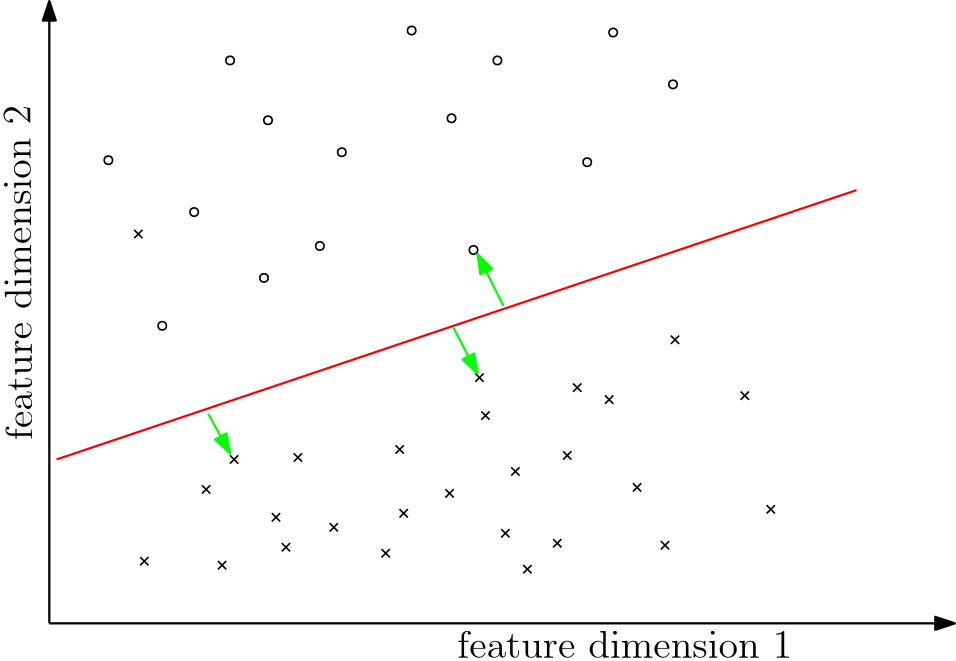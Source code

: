 <?xml version="1.0"?>
<!DOCTYPE ipe SYSTEM "ipe.dtd">
<ipe version="70005" creator="Ipe 7.1.1">
<info created="D:20141007192855" modified="D:20141007192855"/>
<ipestyle name="basic">
<symbol name="arrow/arc(spx)">
<path stroke="sym-stroke" fill="sym-stroke" pen="sym-pen">
0 0 m
-1 0.333 l
-1 -0.333 l
h
</path>
</symbol>
<symbol name="arrow/farc(spx)">
<path stroke="sym-stroke" fill="white" pen="sym-pen">
0 0 m
-1 0.333 l
-1 -0.333 l
h
</path>
</symbol>
<symbol name="mark/circle(sx)" transformations="translations">
<path fill="sym-stroke">
0.6 0 0 0.6 0 0 e
0.4 0 0 0.4 0 0 e
</path>
</symbol>
<symbol name="mark/disk(sx)" transformations="translations">
<path fill="sym-stroke">
0.6 0 0 0.6 0 0 e
</path>
</symbol>
<symbol name="mark/fdisk(sfx)" transformations="translations">
<group>
<path fill="sym-fill">
0.5 0 0 0.5 0 0 e
</path>
<path fill="sym-stroke" fillrule="eofill">
0.6 0 0 0.6 0 0 e
0.4 0 0 0.4 0 0 e
</path>
</group>
</symbol>
<symbol name="mark/box(sx)" transformations="translations">
<path fill="sym-stroke" fillrule="eofill">
-0.6 -0.6 m
0.6 -0.6 l
0.6 0.6 l
-0.6 0.6 l
h
-0.4 -0.4 m
0.4 -0.4 l
0.4 0.4 l
-0.4 0.4 l
h
</path>
</symbol>
<symbol name="mark/square(sx)" transformations="translations">
<path fill="sym-stroke">
-0.6 -0.6 m
0.6 -0.6 l
0.6 0.6 l
-0.6 0.6 l
h
</path>
</symbol>
<symbol name="mark/fsquare(sfx)" transformations="translations">
<group>
<path fill="sym-fill">
-0.5 -0.5 m
0.5 -0.5 l
0.5 0.5 l
-0.5 0.5 l
h
</path>
<path fill="sym-stroke" fillrule="eofill">
-0.6 -0.6 m
0.6 -0.6 l
0.6 0.6 l
-0.6 0.6 l
h
-0.4 -0.4 m
0.4 -0.4 l
0.4 0.4 l
-0.4 0.4 l
h
</path>
</group>
</symbol>
<symbol name="mark/cross(sx)" transformations="translations">
<group>
<path fill="sym-stroke">
-0.43 -0.57 m
0.57 0.43 l
0.43 0.57 l
-0.57 -0.43 l
h
</path>
<path fill="sym-stroke">
-0.43 0.57 m
0.57 -0.43 l
0.43 -0.57 l
-0.57 0.43 l
h
</path>
</group>
</symbol>
<symbol name="arrow/fnormal(spx)">
<path stroke="sym-stroke" fill="white" pen="sym-pen">
0 0 m
-1 0.333 l
-1 -0.333 l
h
</path>
</symbol>
<symbol name="arrow/pointed(spx)">
<path stroke="sym-stroke" fill="sym-stroke" pen="sym-pen">
0 0 m
-1 0.333 l
-0.8 0 l
-1 -0.333 l
h
</path>
</symbol>
<symbol name="arrow/fpointed(spx)">
<path stroke="sym-stroke" fill="white" pen="sym-pen">
0 0 m
-1 0.333 l
-0.8 0 l
-1 -0.333 l
h
</path>
</symbol>
<symbol name="arrow/linear(spx)">
<path stroke="sym-stroke" pen="sym-pen">
-1 0.333 m
0 0 l
-1 -0.333 l
</path>
</symbol>
<symbol name="arrow/fdouble(spx)">
<path stroke="sym-stroke" fill="white" pen="sym-pen">
0 0 m
-1 0.333 l
-1 -0.333 l
h
-1 0 m
-2 0.333 l
-2 -0.333 l
h
</path>
</symbol>
<symbol name="arrow/double(spx)">
<path stroke="sym-stroke" fill="sym-stroke" pen="sym-pen">
0 0 m
-1 0.333 l
-1 -0.333 l
h
-1 0 m
-2 0.333 l
-2 -0.333 l
h
</path>
</symbol>
<pen name="heavier" value="0.8"/>
<pen name="fat" value="1.2"/>
<pen name="ultrafat" value="2"/>
<symbolsize name="large" value="5"/>
<symbolsize name="small" value="2"/>
<symbolsize name="tiny" value="1.1"/>
<arrowsize name="large" value="10"/>
<arrowsize name="small" value="5"/>
<arrowsize name="tiny" value="3"/>
<color name="red" value="1 0 0"/>
<color name="green" value="0 1 0"/>
<color name="blue" value="0 0 1"/>
<color name="yellow" value="1 1 0"/>
<color name="orange" value="1 0.647 0"/>
<color name="gold" value="1 0.843 0"/>
<color name="purple" value="0.627 0.125 0.941"/>
<color name="gray" value="0.745"/>
<color name="brown" value="0.647 0.165 0.165"/>
<color name="navy" value="0 0 0.502"/>
<color name="pink" value="1 0.753 0.796"/>
<color name="seagreen" value="0.18 0.545 0.341"/>
<color name="turquoise" value="0.251 0.878 0.816"/>
<color name="violet" value="0.933 0.51 0.933"/>
<color name="darkblue" value="0 0 0.545"/>
<color name="darkcyan" value="0 0.545 0.545"/>
<color name="darkgray" value="0.663"/>
<color name="darkgreen" value="0 0.392 0"/>
<color name="darkmagenta" value="0.545 0 0.545"/>
<color name="darkorange" value="1 0.549 0"/>
<color name="darkred" value="0.545 0 0"/>
<color name="lightblue" value="0.678 0.847 0.902"/>
<color name="lightcyan" value="0.878 1 1"/>
<color name="lightgray" value="0.827"/>
<color name="lightgreen" value="0.565 0.933 0.565"/>
<color name="lightyellow" value="1 1 0.878"/>
<dashstyle name="dashed" value="[4] 0"/>
<dashstyle name="dotted" value="[1 3] 0"/>
<dashstyle name="dash dotted" value="[4 2 1 2] 0"/>
<dashstyle name="dash dot dotted" value="[4 2 1 2 1 2] 0"/>
<textsize name="large" value="\large"/>
<textsize name="Large" value="\Large"/>
<textsize name="LARGE" value="\LARGE"/>
<textsize name="huge" value="\huge"/>
<textsize name="Huge" value="\Huge"/>
<textsize name="small" value="\small"/>
<textsize name="footnote" value="\footnotesize"/>
<textsize name="tiny" value="\tiny"/>
<textstyle name="center" begin="\begin{center}" end="\end{center}"/>
<textstyle name="itemize" begin="\begin{itemize}" end="\end{itemize}"/>
<textstyle name="item" begin="\begin{itemize}\item{}" end="\end{itemize}"/>
<gridsize name="4 pts" value="4"/>
<gridsize name="8 pts (~3 mm)" value="8"/>
<gridsize name="16 pts (~6 mm)" value="16"/>
<gridsize name="32 pts (~12 mm)" value="32"/>
<gridsize name="10 pts (~3.5 mm)" value="10"/>
<gridsize name="20 pts (~7 mm)" value="20"/>
<gridsize name="14 pts (~5 mm)" value="14"/>
<gridsize name="28 pts (~10 mm)" value="28"/>
<gridsize name="56 pts (~20 mm)" value="56"/>
<anglesize name="90 deg" value="90"/>
<anglesize name="60 deg" value="60"/>
<anglesize name="45 deg" value="45"/>
<anglesize name="30 deg" value="30"/>
<anglesize name="22.5 deg" value="22.5"/>
<tiling name="falling" angle="-60" step="4" width="1"/>
<tiling name="rising" angle="30" step="4" width="1"/>
</ipestyle>
<page>
<layer name="alpha"/>
<view layers="alpha" active="alpha"/>
<path layer="alpha" stroke="black" pen="heavier" arrow="normal/normal">
64 576 m
64 800 l
</path>
<path matrix="0.848824 0 0 0.89614 9.67527 59.8231" stroke="black" pen="heavier" arrow="normal/normal">
64 576 m
448 576 l
</path>
<text matrix="1 0 0 1 2.8729 3.59113" transformations="translations" pos="208 560" stroke="black" type="label" width="120.649" height="9.963" depth="0" valign="baseline" size="Large">feature dimension 1</text>
<text matrix="-0.207183 34.1931 -15.1471 22.4061 9762.03 -15339.15" transformations="rigid" pos="48 640" stroke="black" type="label" width="120.649" height="9.963" depth="0" valign="baseline" size="Large">feature dimension 2</text>
<use name="mark/circle(sx)" pos="129.076 778.641" size="normal" stroke="black"/>
<use name="mark/circle(sx)" pos="169.297 745.603" size="normal" stroke="black"/>
<use name="mark/circle(sx)" pos="116.148 724.056" size="normal" stroke="black"/>
<use name="mark/circle(sx)" pos="85.2644 742.73" size="normal" stroke="black"/>
<use name="mark/circle(sx)" pos="104.656 683.118" size="normal" stroke="black"/>
<use name="mark/circle(sx)" pos="216.7 710.41" size="normal" stroke="black"/>
<use name="mark/circle(sx)" pos="208.799 757.813" size="normal" stroke="black"/>
<use name="mark/circle(sx)" pos="266.975 788.697" size="normal" stroke="black"/>
<use name="mark/circle(sx)" pos="288.522 770.023" size="normal" stroke="black"/>
<use name="mark/circle(sx)" pos="257.638 742.012" size="normal" stroke="black"/>
<use name="mark/circle(sx)" pos="225.318 778.641" size="normal" stroke="black"/>
<use name="mark/circle(sx)" pos="194.435 789.415" size="normal" stroke="black"/>
<use name="mark/circle(sx)" pos="142.722 757.095" size="normal" stroke="black"/>
<use name="mark/circle(sx)" pos="141.286 700.355" size="normal" stroke="black"/>
<use name="mark/circle(sx)" pos="161.396 711.847" size="normal" stroke="black"/>
<use name="mark/cross(sx)" pos="96.0378 716.156" size="normal" stroke="black"/>
<use name="mark/cross(sx)" pos="153.496 635.715" size="normal" stroke="black"/>
<use name="mark/cross(sx)" pos="149.186 603.394" size="normal" stroke="black"/>
<use name="mark/cross(sx)" pos="98.1924 598.367" size="normal" stroke="black"/>
<use name="mark/cross(sx)" pos="120.457 624.223" size="normal" stroke="black"/>
<use name="mark/cross(sx)" pos="191.562 615.604" size="normal" stroke="black"/>
<use name="mark/cross(sx)" pos="221.009 650.797" size="normal" stroke="black"/>
<use name="mark/cross(sx)" pos="218.854 664.444" size="normal" stroke="black"/>
<use name="mark/cross(sx)" pos="265.539 656.543" size="normal" stroke="black"/>
<use name="mark/cross(sx)" pos="275.594 624.941" size="normal" stroke="black"/>
<use name="mark/cross(sx)" pos="323.715 617.041" size="normal" stroke="black"/>
<use name="mark/cross(sx)" pos="314.378 657.98" size="normal" stroke="black"/>
<use name="mark/cross(sx)" pos="289.24 678.09" size="normal" stroke="black"/>
<use name="mark/cross(sx)" pos="250.456 636.433" size="normal" stroke="black"/>
<use name="mark/cross(sx)" pos="228.191 608.422" size="normal" stroke="black"/>
<use name="mark/cross(sx)" pos="208.081 622.787" size="normal" stroke="black"/>
<use name="mark/cross(sx)" pos="190.125 638.588" size="normal" stroke="black"/>
<use name="mark/cross(sx)" pos="166.424 610.577" size="normal" stroke="black"/>
<use name="mark/cross(sx)" pos="126.203 596.93" size="normal" stroke="black"/>
<use name="mark/cross(sx)" pos="145.595 614.168" size="normal" stroke="black"/>
<use name="mark/cross(sx)" pos="185.098 601.24" size="normal" stroke="black"/>
<use name="mark/cross(sx)" pos="236.092 595.494" size="normal" stroke="black"/>
<use name="mark/cross(sx)" pos="246.865 604.831" size="normal" stroke="black"/>
<use name="mark/cross(sx)" pos="231.782 630.687" size="normal" stroke="black"/>
<use name="mark/cross(sx)" pos="254.047 660.853" size="normal" stroke="black"/>
<use name="mark/cross(sx)" pos="285.649 604.113" size="normal" stroke="black"/>
<path stroke="red" pen="heavier">
66.5905 634.996 m
354.599 731.957 l
</path>
<path stroke="green" pen="heavier" arrow="normal/normal">
227.473 690.3 m
218.136 708.974 l
</path>
<path stroke="green" pen="heavier" arrow="normal/normal">
209.517 682.399 m
218.136 665.88 l
</path>
<path stroke="green" pen="heavier" arrow="normal/normal">
121.176 651.516 m
129.076 637.151 l
</path>
<use name="mark/cross(sx)" pos="130.513 634.996" size="normal" stroke="black"/>
</page>
</ipe>
